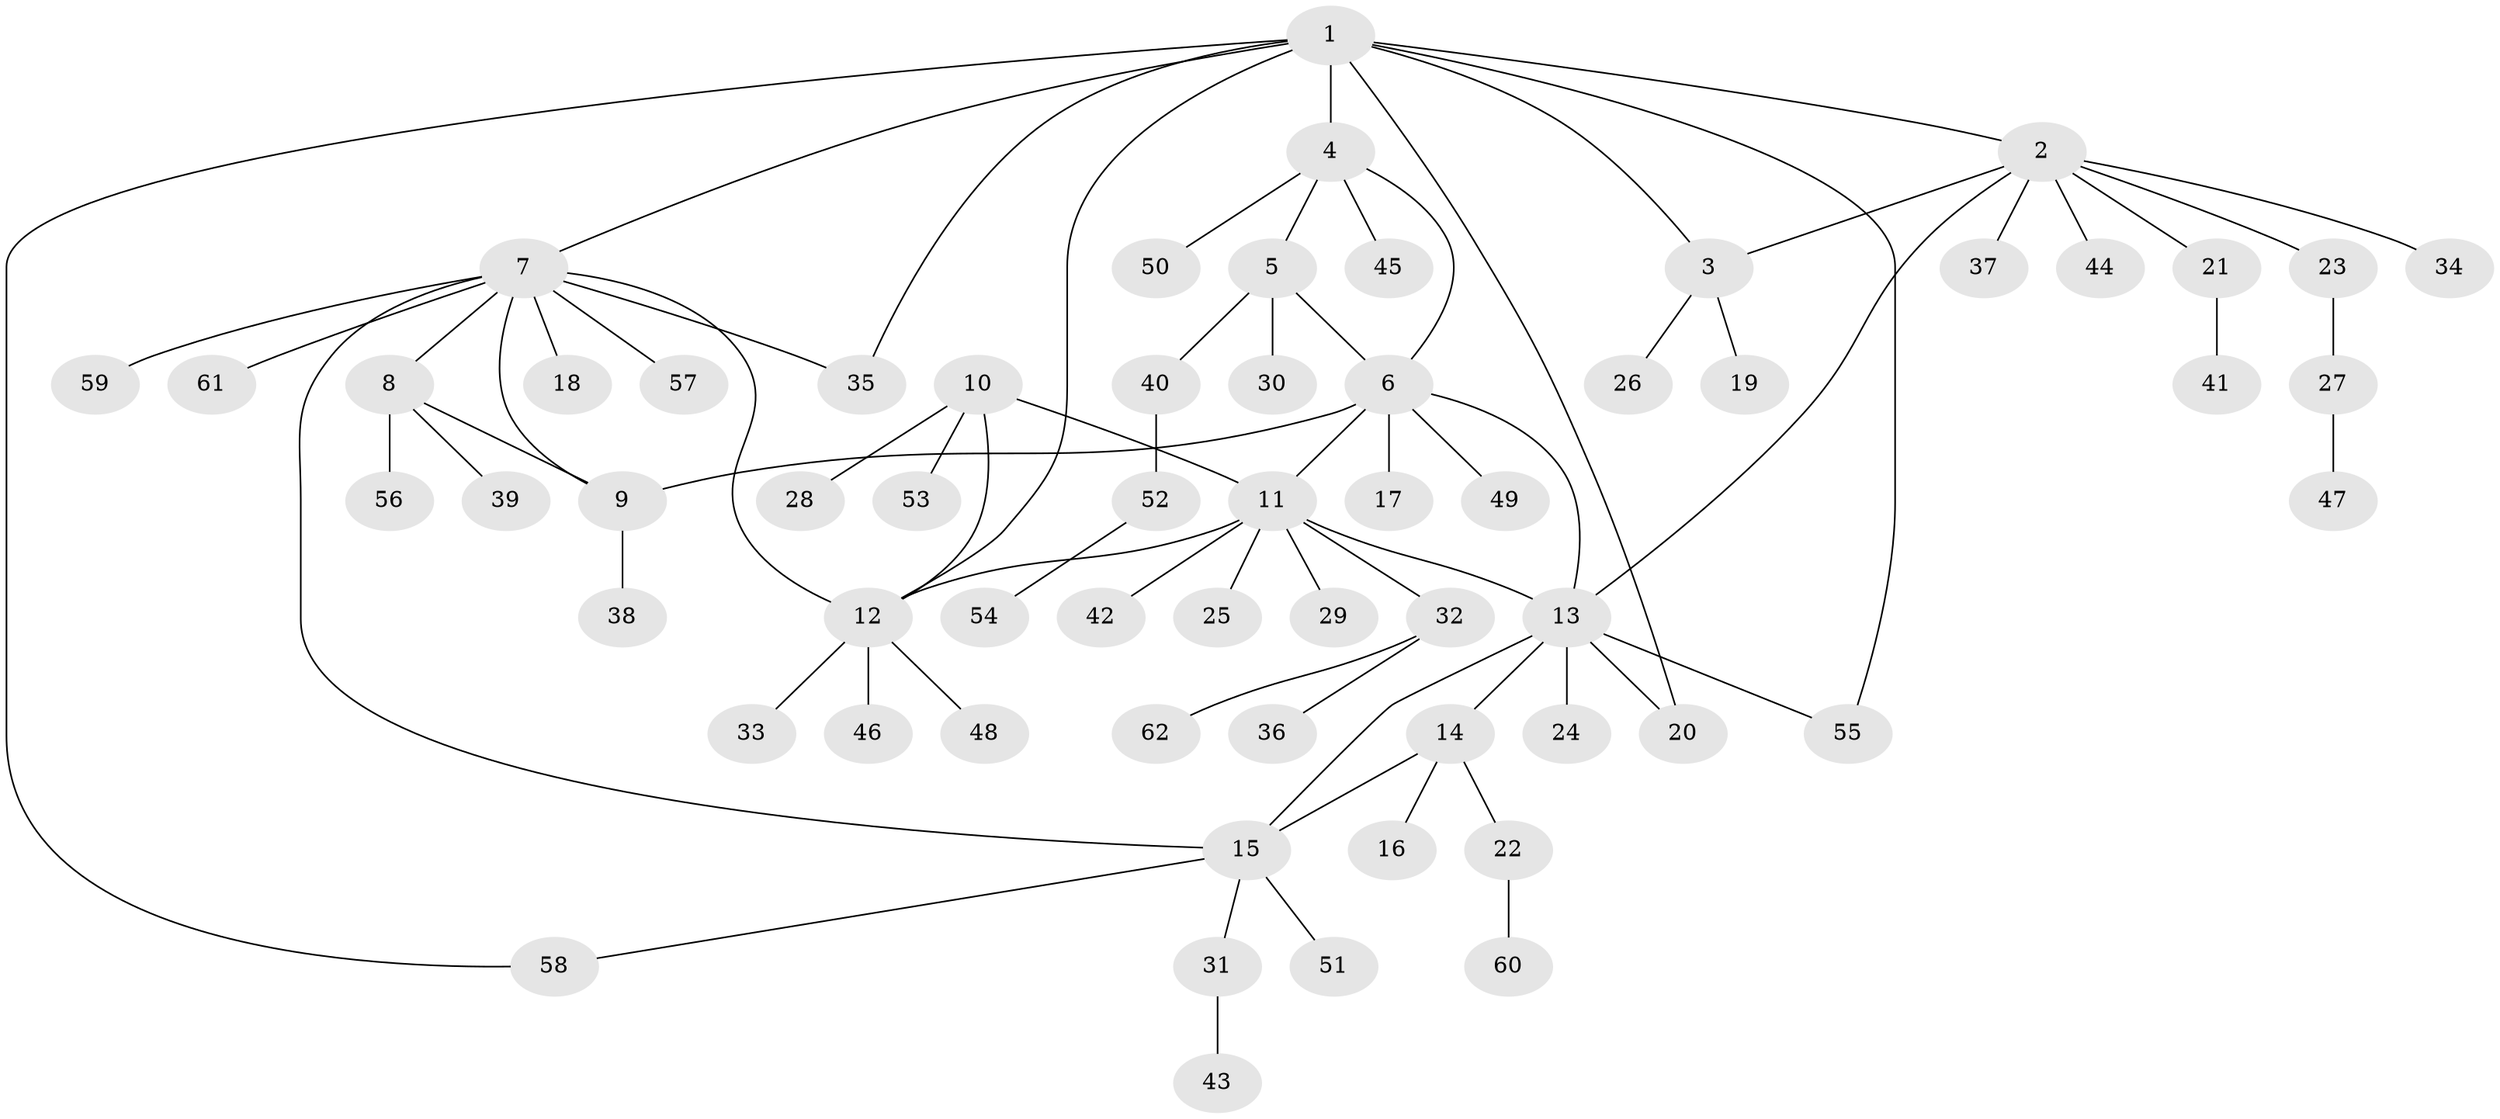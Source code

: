 // coarse degree distribution, {8: 0.04, 5: 0.16, 2: 0.24, 3: 0.2, 6: 0.04, 4: 0.04, 7: 0.04, 1: 0.24}
// Generated by graph-tools (version 1.1) at 2025/52/03/04/25 22:52:27]
// undirected, 62 vertices, 76 edges
graph export_dot {
  node [color=gray90,style=filled];
  1;
  2;
  3;
  4;
  5;
  6;
  7;
  8;
  9;
  10;
  11;
  12;
  13;
  14;
  15;
  16;
  17;
  18;
  19;
  20;
  21;
  22;
  23;
  24;
  25;
  26;
  27;
  28;
  29;
  30;
  31;
  32;
  33;
  34;
  35;
  36;
  37;
  38;
  39;
  40;
  41;
  42;
  43;
  44;
  45;
  46;
  47;
  48;
  49;
  50;
  51;
  52;
  53;
  54;
  55;
  56;
  57;
  58;
  59;
  60;
  61;
  62;
  1 -- 2;
  1 -- 3;
  1 -- 4;
  1 -- 7;
  1 -- 12;
  1 -- 20;
  1 -- 35;
  1 -- 55;
  1 -- 58;
  2 -- 3;
  2 -- 13;
  2 -- 21;
  2 -- 23;
  2 -- 34;
  2 -- 37;
  2 -- 44;
  3 -- 19;
  3 -- 26;
  4 -- 5;
  4 -- 6;
  4 -- 45;
  4 -- 50;
  5 -- 6;
  5 -- 30;
  5 -- 40;
  6 -- 9;
  6 -- 11;
  6 -- 13;
  6 -- 17;
  6 -- 49;
  7 -- 8;
  7 -- 9;
  7 -- 12;
  7 -- 15;
  7 -- 18;
  7 -- 35;
  7 -- 57;
  7 -- 59;
  7 -- 61;
  8 -- 9;
  8 -- 39;
  8 -- 56;
  9 -- 38;
  10 -- 11;
  10 -- 12;
  10 -- 28;
  10 -- 53;
  11 -- 12;
  11 -- 13;
  11 -- 25;
  11 -- 29;
  11 -- 32;
  11 -- 42;
  12 -- 33;
  12 -- 46;
  12 -- 48;
  13 -- 14;
  13 -- 15;
  13 -- 20;
  13 -- 24;
  13 -- 55;
  14 -- 15;
  14 -- 16;
  14 -- 22;
  15 -- 31;
  15 -- 51;
  15 -- 58;
  21 -- 41;
  22 -- 60;
  23 -- 27;
  27 -- 47;
  31 -- 43;
  32 -- 36;
  32 -- 62;
  40 -- 52;
  52 -- 54;
}
